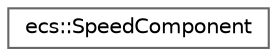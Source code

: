 digraph "Graphical Class Hierarchy"
{
 // LATEX_PDF_SIZE
  bgcolor="transparent";
  edge [fontname=Helvetica,fontsize=10,labelfontname=Helvetica,labelfontsize=10];
  node [fontname=Helvetica,fontsize=10,shape=box,height=0.2,width=0.4];
  rankdir="LR";
  Node0 [id="Node000000",label="ecs::SpeedComponent",height=0.2,width=0.4,color="grey40", fillcolor="white", style="filled",URL="$structecs_1_1_speed_component.html",tooltip=" "];
}
